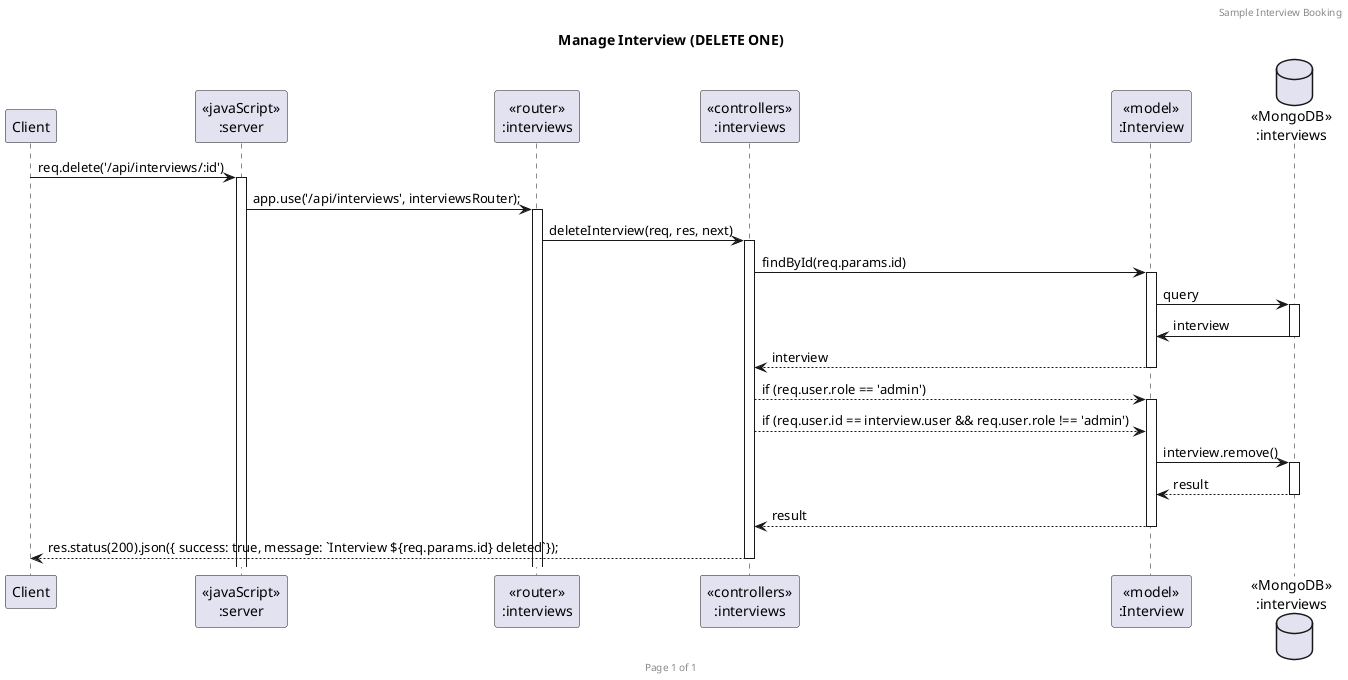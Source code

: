 @startuml Booking Interview (DELETE ONE)

header Sample Interview Booking
footer Page %page% of %lastpage%
title "Manage Interview (DELETE ONE)"

participant "Client" as client
participant "<<javaScript>>\n:server" as server
participant "<<router>>\n:interviews" as routerInterview
participant "<<controllers>>\n:interviews" as controllersInterviews
participant "<<model>>\n:Interview" as modelInterview
database "<<MongoDB>>\n:interviews" as InterviewDatabase

client->server ++: req.delete('/api/interviews/:id')
server->routerInterview ++: app.use('/api/interviews', interviewsRouter);
routerInterview -> controllersInterviews ++: deleteInterview(req, res, next)
' find interview by id
controllersInterviews->modelInterview ++: findById(req.params.id)
modelInterview -> InterviewDatabase ++: query
InterviewDatabase -> modelInterview --: interview
modelInterview --> controllersInterviews --: interview
' verify interview permission to delete interview
' case 1: req.user.role == 'admin'
' case 2: req.user.id == interview.user && req.user.role != 'admin'
controllersInterviews --> modelInterview ++: if (req.user.role == 'admin')
controllersInterviews --> modelInterview : if (req.user.id == interview.user && req.user.role !== 'admin')
modelInterview -> InterviewDatabase ++: interview.remove()
InterviewDatabase --> modelInterview --: result
modelInterview --> controllersInterviews --: result
controllersInterviews --> client --:     res.status(200).json({ success: true, message: `Interview ${req.params.id} deleted`});
@enduml
